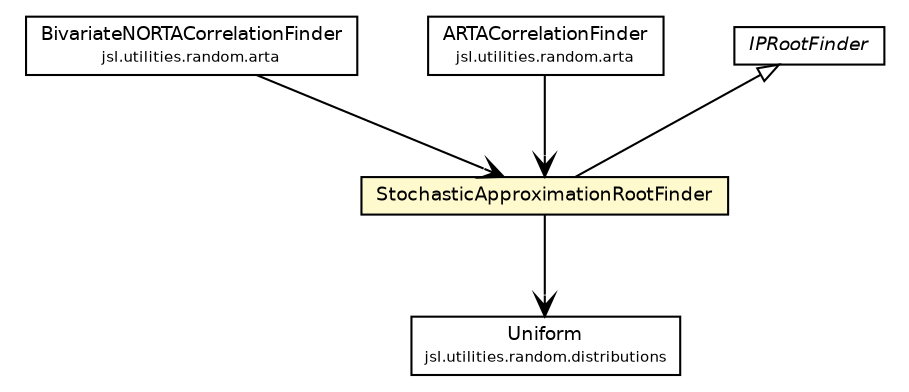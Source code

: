 #!/usr/local/bin/dot
#
# Class diagram 
# Generated by UMLGraph version 5.4 (http://www.umlgraph.org/)
#

digraph G {
	edge [fontname="Helvetica",fontsize=10,labelfontname="Helvetica",labelfontsize=10];
	node [fontname="Helvetica",fontsize=10,shape=plaintext];
	nodesep=0.25;
	ranksep=0.5;
	// jsl.utilities.random.arta.BivariateNORTACorrelationFinder
	c211861 [label=<<table title="jsl.utilities.random.arta.BivariateNORTACorrelationFinder" border="0" cellborder="1" cellspacing="0" cellpadding="2" port="p" href="../random/arta/BivariateNORTACorrelationFinder.html">
		<tr><td><table border="0" cellspacing="0" cellpadding="1">
<tr><td align="center" balign="center"> BivariateNORTACorrelationFinder </td></tr>
<tr><td align="center" balign="center"><font point-size="7.0"> jsl.utilities.random.arta </font></td></tr>
		</table></td></tr>
		</table>>, URL="../random/arta/BivariateNORTACorrelationFinder.html", fontname="Helvetica", fontcolor="black", fontsize=9.0];
	// jsl.utilities.random.arta.ARTACorrelationFinder
	c211865 [label=<<table title="jsl.utilities.random.arta.ARTACorrelationFinder" border="0" cellborder="1" cellspacing="0" cellpadding="2" port="p" href="../random/arta/ARTACorrelationFinder.html">
		<tr><td><table border="0" cellspacing="0" cellpadding="1">
<tr><td align="center" balign="center"> ARTACorrelationFinder </td></tr>
<tr><td align="center" balign="center"><font point-size="7.0"> jsl.utilities.random.arta </font></td></tr>
		</table></td></tr>
		</table>>, URL="../random/arta/ARTACorrelationFinder.html", fontname="Helvetica", fontcolor="black", fontsize=9.0];
	// jsl.utilities.random.distributions.Uniform
	c211871 [label=<<table title="jsl.utilities.random.distributions.Uniform" border="0" cellborder="1" cellspacing="0" cellpadding="2" port="p" href="../random/distributions/Uniform.html">
		<tr><td><table border="0" cellspacing="0" cellpadding="1">
<tr><td align="center" balign="center"> Uniform </td></tr>
<tr><td align="center" balign="center"><font point-size="7.0"> jsl.utilities.random.distributions </font></td></tr>
		</table></td></tr>
		</table>>, URL="../random/distributions/Uniform.html", fontname="Helvetica", fontcolor="black", fontsize=9.0];
	// jsl.utilities.rootfinding.StochasticApproximationRootFinder
	c211945 [label=<<table title="jsl.utilities.rootfinding.StochasticApproximationRootFinder" border="0" cellborder="1" cellspacing="0" cellpadding="2" port="p" bgcolor="lemonChiffon" href="./StochasticApproximationRootFinder.html">
		<tr><td><table border="0" cellspacing="0" cellpadding="1">
<tr><td align="center" balign="center"> StochasticApproximationRootFinder </td></tr>
		</table></td></tr>
		</table>>, URL="./StochasticApproximationRootFinder.html", fontname="Helvetica", fontcolor="black", fontsize=9.0];
	// jsl.utilities.rootfinding.IPRootFinder
	c211949 [label=<<table title="jsl.utilities.rootfinding.IPRootFinder" border="0" cellborder="1" cellspacing="0" cellpadding="2" port="p" href="./IPRootFinder.html">
		<tr><td><table border="0" cellspacing="0" cellpadding="1">
<tr><td align="center" balign="center"><font face="Helvetica-Oblique"> IPRootFinder </font></td></tr>
		</table></td></tr>
		</table>>, URL="./IPRootFinder.html", fontname="Helvetica", fontcolor="black", fontsize=9.0];
	//jsl.utilities.rootfinding.StochasticApproximationRootFinder extends jsl.utilities.rootfinding.IPRootFinder
	c211949:p -> c211945:p [dir=back,arrowtail=empty];
	// jsl.utilities.random.arta.BivariateNORTACorrelationFinder NAVASSOC jsl.utilities.rootfinding.StochasticApproximationRootFinder
	c211861:p -> c211945:p [taillabel="", label="", headlabel="", fontname="Helvetica", fontcolor="black", fontsize=10.0, color="black", arrowhead=open];
	// jsl.utilities.random.arta.ARTACorrelationFinder NAVASSOC jsl.utilities.rootfinding.StochasticApproximationRootFinder
	c211865:p -> c211945:p [taillabel="", label="", headlabel="", fontname="Helvetica", fontcolor="black", fontsize=10.0, color="black", arrowhead=open];
	// jsl.utilities.rootfinding.StochasticApproximationRootFinder NAVASSOC jsl.utilities.random.distributions.Uniform
	c211945:p -> c211871:p [taillabel="", label="", headlabel="", fontname="Helvetica", fontcolor="black", fontsize=10.0, color="black", arrowhead=open];
}

